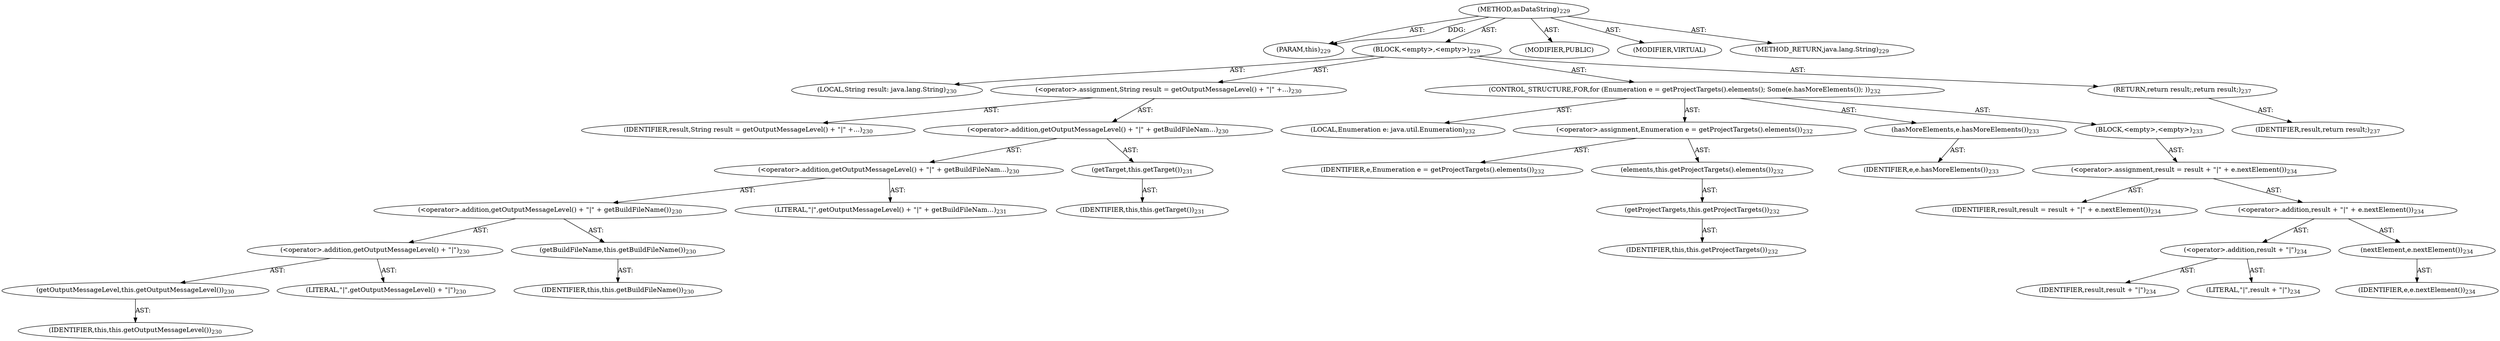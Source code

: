 digraph "asDataString" {  
"111669149708" [label = <(METHOD,asDataString)<SUB>229</SUB>> ]
"115964117002" [label = <(PARAM,this)<SUB>229</SUB>> ]
"25769803790" [label = <(BLOCK,&lt;empty&gt;,&lt;empty&gt;)<SUB>229</SUB>> ]
"94489280513" [label = <(LOCAL,String result: java.lang.String)<SUB>230</SUB>> ]
"30064771107" [label = <(&lt;operator&gt;.assignment,String result = getOutputMessageLevel() + &quot;|&quot; +...)<SUB>230</SUB>> ]
"68719476791" [label = <(IDENTIFIER,result,String result = getOutputMessageLevel() + &quot;|&quot; +...)<SUB>230</SUB>> ]
"30064771108" [label = <(&lt;operator&gt;.addition,getOutputMessageLevel() + &quot;|&quot; + getBuildFileNam...)<SUB>230</SUB>> ]
"30064771109" [label = <(&lt;operator&gt;.addition,getOutputMessageLevel() + &quot;|&quot; + getBuildFileNam...)<SUB>230</SUB>> ]
"30064771110" [label = <(&lt;operator&gt;.addition,getOutputMessageLevel() + &quot;|&quot; + getBuildFileName())<SUB>230</SUB>> ]
"30064771111" [label = <(&lt;operator&gt;.addition,getOutputMessageLevel() + &quot;|&quot;)<SUB>230</SUB>> ]
"30064771112" [label = <(getOutputMessageLevel,this.getOutputMessageLevel())<SUB>230</SUB>> ]
"68719476747" [label = <(IDENTIFIER,this,this.getOutputMessageLevel())<SUB>230</SUB>> ]
"90194313217" [label = <(LITERAL,&quot;|&quot;,getOutputMessageLevel() + &quot;|&quot;)<SUB>230</SUB>> ]
"30064771113" [label = <(getBuildFileName,this.getBuildFileName())<SUB>230</SUB>> ]
"68719476748" [label = <(IDENTIFIER,this,this.getBuildFileName())<SUB>230</SUB>> ]
"90194313218" [label = <(LITERAL,&quot;|&quot;,getOutputMessageLevel() + &quot;|&quot; + getBuildFileNam...)<SUB>231</SUB>> ]
"30064771114" [label = <(getTarget,this.getTarget())<SUB>231</SUB>> ]
"68719476749" [label = <(IDENTIFIER,this,this.getTarget())<SUB>231</SUB>> ]
"47244640257" [label = <(CONTROL_STRUCTURE,FOR,for (Enumeration e = getProjectTargets().elements(); Some(e.hasMoreElements()); ))<SUB>232</SUB>> ]
"94489280514" [label = <(LOCAL,Enumeration e: java.util.Enumeration)<SUB>232</SUB>> ]
"30064771115" [label = <(&lt;operator&gt;.assignment,Enumeration e = getProjectTargets().elements())<SUB>232</SUB>> ]
"68719476792" [label = <(IDENTIFIER,e,Enumeration e = getProjectTargets().elements())<SUB>232</SUB>> ]
"30064771116" [label = <(elements,this.getProjectTargets().elements())<SUB>232</SUB>> ]
"30064771117" [label = <(getProjectTargets,this.getProjectTargets())<SUB>232</SUB>> ]
"68719476750" [label = <(IDENTIFIER,this,this.getProjectTargets())<SUB>232</SUB>> ]
"30064771118" [label = <(hasMoreElements,e.hasMoreElements())<SUB>233</SUB>> ]
"68719476793" [label = <(IDENTIFIER,e,e.hasMoreElements())<SUB>233</SUB>> ]
"25769803791" [label = <(BLOCK,&lt;empty&gt;,&lt;empty&gt;)<SUB>233</SUB>> ]
"30064771119" [label = <(&lt;operator&gt;.assignment,result = result + &quot;|&quot; + e.nextElement())<SUB>234</SUB>> ]
"68719476794" [label = <(IDENTIFIER,result,result = result + &quot;|&quot; + e.nextElement())<SUB>234</SUB>> ]
"30064771120" [label = <(&lt;operator&gt;.addition,result + &quot;|&quot; + e.nextElement())<SUB>234</SUB>> ]
"30064771121" [label = <(&lt;operator&gt;.addition,result + &quot;|&quot;)<SUB>234</SUB>> ]
"68719476795" [label = <(IDENTIFIER,result,result + &quot;|&quot;)<SUB>234</SUB>> ]
"90194313219" [label = <(LITERAL,&quot;|&quot;,result + &quot;|&quot;)<SUB>234</SUB>> ]
"30064771122" [label = <(nextElement,e.nextElement())<SUB>234</SUB>> ]
"68719476796" [label = <(IDENTIFIER,e,e.nextElement())<SUB>234</SUB>> ]
"146028888065" [label = <(RETURN,return result;,return result;)<SUB>237</SUB>> ]
"68719476797" [label = <(IDENTIFIER,result,return result;)<SUB>237</SUB>> ]
"133143986212" [label = <(MODIFIER,PUBLIC)> ]
"133143986213" [label = <(MODIFIER,VIRTUAL)> ]
"128849018892" [label = <(METHOD_RETURN,java.lang.String)<SUB>229</SUB>> ]
  "111669149708" -> "115964117002"  [ label = "AST: "] 
  "111669149708" -> "25769803790"  [ label = "AST: "] 
  "111669149708" -> "133143986212"  [ label = "AST: "] 
  "111669149708" -> "133143986213"  [ label = "AST: "] 
  "111669149708" -> "128849018892"  [ label = "AST: "] 
  "25769803790" -> "94489280513"  [ label = "AST: "] 
  "25769803790" -> "30064771107"  [ label = "AST: "] 
  "25769803790" -> "47244640257"  [ label = "AST: "] 
  "25769803790" -> "146028888065"  [ label = "AST: "] 
  "30064771107" -> "68719476791"  [ label = "AST: "] 
  "30064771107" -> "30064771108"  [ label = "AST: "] 
  "30064771108" -> "30064771109"  [ label = "AST: "] 
  "30064771108" -> "30064771114"  [ label = "AST: "] 
  "30064771109" -> "30064771110"  [ label = "AST: "] 
  "30064771109" -> "90194313218"  [ label = "AST: "] 
  "30064771110" -> "30064771111"  [ label = "AST: "] 
  "30064771110" -> "30064771113"  [ label = "AST: "] 
  "30064771111" -> "30064771112"  [ label = "AST: "] 
  "30064771111" -> "90194313217"  [ label = "AST: "] 
  "30064771112" -> "68719476747"  [ label = "AST: "] 
  "30064771113" -> "68719476748"  [ label = "AST: "] 
  "30064771114" -> "68719476749"  [ label = "AST: "] 
  "47244640257" -> "94489280514"  [ label = "AST: "] 
  "47244640257" -> "30064771115"  [ label = "AST: "] 
  "47244640257" -> "30064771118"  [ label = "AST: "] 
  "47244640257" -> "25769803791"  [ label = "AST: "] 
  "30064771115" -> "68719476792"  [ label = "AST: "] 
  "30064771115" -> "30064771116"  [ label = "AST: "] 
  "30064771116" -> "30064771117"  [ label = "AST: "] 
  "30064771117" -> "68719476750"  [ label = "AST: "] 
  "30064771118" -> "68719476793"  [ label = "AST: "] 
  "25769803791" -> "30064771119"  [ label = "AST: "] 
  "30064771119" -> "68719476794"  [ label = "AST: "] 
  "30064771119" -> "30064771120"  [ label = "AST: "] 
  "30064771120" -> "30064771121"  [ label = "AST: "] 
  "30064771120" -> "30064771122"  [ label = "AST: "] 
  "30064771121" -> "68719476795"  [ label = "AST: "] 
  "30064771121" -> "90194313219"  [ label = "AST: "] 
  "30064771122" -> "68719476796"  [ label = "AST: "] 
  "146028888065" -> "68719476797"  [ label = "AST: "] 
  "111669149708" -> "115964117002"  [ label = "DDG: "] 
}
